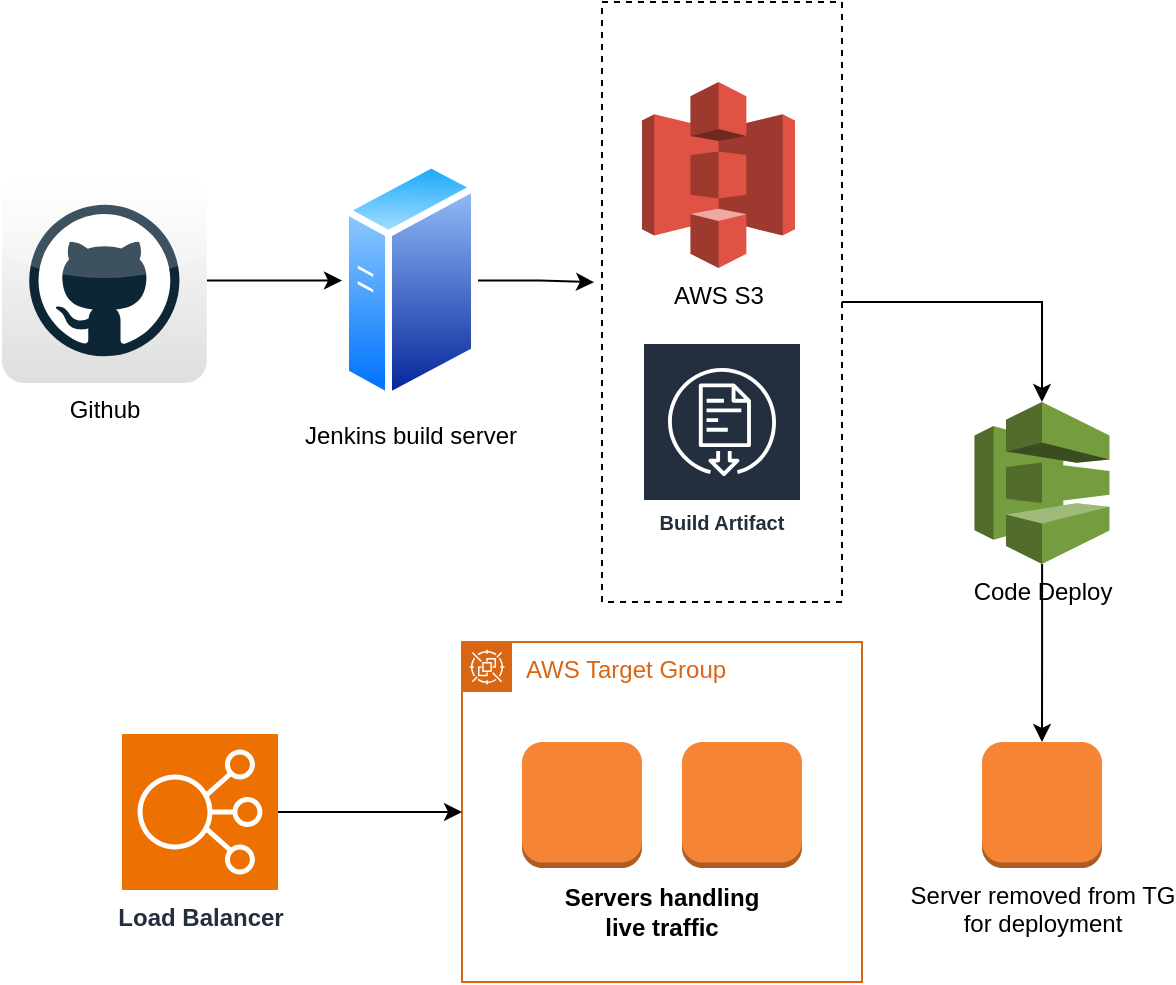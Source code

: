 <mxfile version="24.8.0">
  <diagram name="Page-1" id="igfEqRVyi_E9jIVf25Lc">
    <mxGraphModel dx="954" dy="1812" grid="1" gridSize="10" guides="1" tooltips="1" connect="1" arrows="1" fold="1" page="1" pageScale="1" pageWidth="1920" pageHeight="1200" math="0" shadow="0">
      <root>
        <mxCell id="0" />
        <mxCell id="1" parent="0" />
        <mxCell id="FphSXcvxW1ZL78le-n1h-27" value="" style="edgeStyle=orthogonalEdgeStyle;rounded=0;orthogonalLoop=1;jettySize=auto;html=1;entryX=0.5;entryY=0;entryDx=0;entryDy=0;entryPerimeter=0;" edge="1" parent="1" source="FphSXcvxW1ZL78le-n1h-21" target="FphSXcvxW1ZL78le-n1h-5">
          <mxGeometry relative="1" as="geometry">
            <mxPoint x="570" y="70" as="targetPoint" />
          </mxGeometry>
        </mxCell>
        <mxCell id="FphSXcvxW1ZL78le-n1h-21" value="" style="rounded=0;whiteSpace=wrap;html=1;dashed=1;" vertex="1" parent="1">
          <mxGeometry x="350" y="-80" width="120" height="300" as="geometry" />
        </mxCell>
        <mxCell id="FphSXcvxW1ZL78le-n1h-2" value="AWS Target Group" style="points=[[0,0],[0.25,0],[0.5,0],[0.75,0],[1,0],[1,0.25],[1,0.5],[1,0.75],[1,1],[0.75,1],[0.5,1],[0.25,1],[0,1],[0,0.75],[0,0.5],[0,0.25]];outlineConnect=0;gradientColor=none;html=1;whiteSpace=wrap;fontSize=12;fontStyle=0;container=1;pointerEvents=0;collapsible=0;recursiveResize=0;shape=mxgraph.aws4.group;grIcon=mxgraph.aws4.group_spot_fleet;strokeColor=#D86613;fillColor=none;verticalAlign=top;align=left;spacingLeft=30;fontColor=#D86613;dashed=0;" vertex="1" parent="1">
          <mxGeometry x="280" y="240" width="200" height="170" as="geometry" />
        </mxCell>
        <mxCell id="FphSXcvxW1ZL78le-n1h-1" value="" style="outlineConnect=0;dashed=0;verticalLabelPosition=bottom;verticalAlign=top;align=center;html=1;shape=mxgraph.aws3.instance;fillColor=#F58534;gradientColor=none;" vertex="1" parent="FphSXcvxW1ZL78le-n1h-2">
          <mxGeometry x="30" y="50" width="60" height="63" as="geometry" />
        </mxCell>
        <mxCell id="FphSXcvxW1ZL78le-n1h-3" value="" style="outlineConnect=0;dashed=0;verticalLabelPosition=bottom;verticalAlign=top;align=center;html=1;shape=mxgraph.aws3.instance;fillColor=#F58534;gradientColor=none;" vertex="1" parent="FphSXcvxW1ZL78le-n1h-2">
          <mxGeometry x="110" y="50" width="60" height="63" as="geometry" />
        </mxCell>
        <mxCell id="FphSXcvxW1ZL78le-n1h-11" value="Servers handling live traffic" style="text;html=1;align=center;verticalAlign=middle;whiteSpace=wrap;rounded=0;fontStyle=1" vertex="1" parent="FphSXcvxW1ZL78le-n1h-2">
          <mxGeometry x="40" y="120" width="120" height="30" as="geometry" />
        </mxCell>
        <mxCell id="FphSXcvxW1ZL78le-n1h-4" value="Server removed from TG&lt;div&gt;for deployment&lt;/div&gt;" style="outlineConnect=0;dashed=0;verticalLabelPosition=bottom;verticalAlign=top;align=center;html=1;shape=mxgraph.aws3.instance;fillColor=#F58534;gradientColor=none;" vertex="1" parent="1">
          <mxGeometry x="540" y="290" width="60" height="63" as="geometry" />
        </mxCell>
        <mxCell id="FphSXcvxW1ZL78le-n1h-6" value="" style="edgeStyle=orthogonalEdgeStyle;rounded=0;orthogonalLoop=1;jettySize=auto;html=1;" edge="1" parent="1" source="FphSXcvxW1ZL78le-n1h-5" target="FphSXcvxW1ZL78le-n1h-4">
          <mxGeometry relative="1" as="geometry" />
        </mxCell>
        <mxCell id="FphSXcvxW1ZL78le-n1h-5" value="Code Deploy" style="outlineConnect=0;dashed=0;verticalLabelPosition=bottom;verticalAlign=top;align=center;html=1;shape=mxgraph.aws3.codedeploy;fillColor=#759C3E;gradientColor=none;" vertex="1" parent="1">
          <mxGeometry x="536.25" y="120" width="67.5" height="81" as="geometry" />
        </mxCell>
        <mxCell id="FphSXcvxW1ZL78le-n1h-8" value="" style="edgeStyle=orthogonalEdgeStyle;rounded=0;orthogonalLoop=1;jettySize=auto;html=1;entryX=0;entryY=0.5;entryDx=0;entryDy=0;" edge="1" parent="1" source="FphSXcvxW1ZL78le-n1h-7" target="FphSXcvxW1ZL78le-n1h-2">
          <mxGeometry relative="1" as="geometry">
            <mxPoint x="280" y="322" as="targetPoint" />
          </mxGeometry>
        </mxCell>
        <mxCell id="FphSXcvxW1ZL78le-n1h-7" value="&lt;b&gt;Load Balancer&lt;/b&gt;" style="sketch=0;points=[[0,0,0],[0.25,0,0],[0.5,0,0],[0.75,0,0],[1,0,0],[0,1,0],[0.25,1,0],[0.5,1,0],[0.75,1,0],[1,1,0],[0,0.25,0],[0,0.5,0],[0,0.75,0],[1,0.25,0],[1,0.5,0],[1,0.75,0]];outlineConnect=0;fontColor=#232F3E;fillColor=#ED7100;strokeColor=#ffffff;dashed=0;verticalLabelPosition=bottom;verticalAlign=top;align=center;html=1;fontSize=12;fontStyle=0;aspect=fixed;shape=mxgraph.aws4.resourceIcon;resIcon=mxgraph.aws4.elastic_load_balancing;" vertex="1" parent="1">
          <mxGeometry x="110" y="286" width="78" height="78" as="geometry" />
        </mxCell>
        <mxCell id="FphSXcvxW1ZL78le-n1h-19" value="Build Artifact" style="sketch=0;outlineConnect=0;fontColor=#232F3E;gradientColor=none;strokeColor=#ffffff;fillColor=#232F3E;dashed=0;verticalLabelPosition=middle;verticalAlign=bottom;align=center;html=1;whiteSpace=wrap;fontSize=10;fontStyle=1;spacing=3;shape=mxgraph.aws4.productIcon;prIcon=mxgraph.aws4.artifact;" vertex="1" parent="1">
          <mxGeometry x="370" y="90" width="80" height="100" as="geometry" />
        </mxCell>
        <mxCell id="FphSXcvxW1ZL78le-n1h-20" value="AWS S3" style="outlineConnect=0;dashed=0;verticalLabelPosition=bottom;verticalAlign=top;align=center;html=1;shape=mxgraph.aws3.s3;fillColor=#E05243;gradientColor=none;" vertex="1" parent="1">
          <mxGeometry x="370" y="-40" width="76.5" height="93" as="geometry" />
        </mxCell>
        <mxCell id="FphSXcvxW1ZL78le-n1h-25" value="" style="edgeStyle=orthogonalEdgeStyle;rounded=0;orthogonalLoop=1;jettySize=auto;html=1;entryX=-0.033;entryY=0.467;entryDx=0;entryDy=0;entryPerimeter=0;" edge="1" parent="1" source="FphSXcvxW1ZL78le-n1h-22" target="FphSXcvxW1ZL78le-n1h-21">
          <mxGeometry relative="1" as="geometry" />
        </mxCell>
        <mxCell id="FphSXcvxW1ZL78le-n1h-22" value="Jenkins build server" style="image;aspect=fixed;perimeter=ellipsePerimeter;html=1;align=center;shadow=0;dashed=0;spacingTop=3;image=img/lib/active_directory/generic_server.svg;" vertex="1" parent="1">
          <mxGeometry x="220" y="-1.43" width="68" height="121.43" as="geometry" />
        </mxCell>
        <mxCell id="FphSXcvxW1ZL78le-n1h-24" value="" style="edgeStyle=orthogonalEdgeStyle;rounded=0;orthogonalLoop=1;jettySize=auto;html=1;" edge="1" parent="1" source="FphSXcvxW1ZL78le-n1h-23" target="FphSXcvxW1ZL78le-n1h-22">
          <mxGeometry relative="1" as="geometry" />
        </mxCell>
        <mxCell id="FphSXcvxW1ZL78le-n1h-23" value="Github" style="dashed=0;outlineConnect=0;html=1;align=center;labelPosition=center;verticalLabelPosition=bottom;verticalAlign=top;shape=mxgraph.webicons.github;gradientColor=#DFDEDE" vertex="1" parent="1">
          <mxGeometry x="50" y="8.08" width="102.4" height="102.4" as="geometry" />
        </mxCell>
      </root>
    </mxGraphModel>
  </diagram>
</mxfile>
